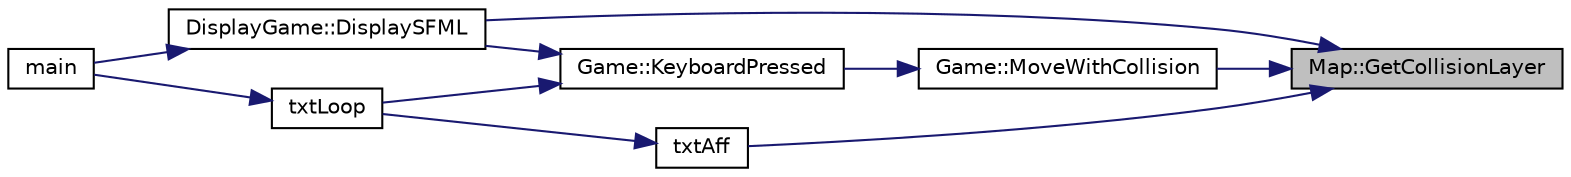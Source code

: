 digraph "Map::GetCollisionLayer"
{
 // LATEX_PDF_SIZE
  bgcolor="transparent";
  edge [fontname="Helvetica",fontsize="10",labelfontname="Helvetica",labelfontsize="10"];
  node [fontname="Helvetica",fontsize="10",shape=record];
  rankdir="RL";
  Node1 [label="Map::GetCollisionLayer",height=0.2,width=0.4,color="black", fillcolor="grey75", style="filled", fontcolor="black",tooltip="Retourne collisionLayers."];
  Node1 -> Node2 [dir="back",color="midnightblue",fontsize="10",style="solid",fontname="Helvetica"];
  Node2 [label="DisplayGame::DisplaySFML",height=0.2,width=0.4,color="black",URL="$classDisplayGame.html#ab3b126865a8753817993063f7f1c2a3f",tooltip=" "];
  Node2 -> Node3 [dir="back",color="midnightblue",fontsize="10",style="solid",fontname="Helvetica"];
  Node3 [label="main",height=0.2,width=0.4,color="black",URL="$main_8cpp.html#a0ddf1224851353fc92bfbff6f499fa97",tooltip=" "];
  Node1 -> Node4 [dir="back",color="midnightblue",fontsize="10",style="solid",fontname="Helvetica"];
  Node4 [label="Game::MoveWithCollision",height=0.2,width=0.4,color="black",URL="$classGame.html#abe59a4dd98dc7ef34141aec822dfc20f",tooltip=" "];
  Node4 -> Node5 [dir="back",color="midnightblue",fontsize="10",style="solid",fontname="Helvetica"];
  Node5 [label="Game::KeyboardPressed",height=0.2,width=0.4,color="black",URL="$classGame.html#a7266c4385f5c306926054fb9f9aa56d1",tooltip=" "];
  Node5 -> Node2 [dir="back",color="midnightblue",fontsize="10",style="solid",fontname="Helvetica"];
  Node5 -> Node6 [dir="back",color="midnightblue",fontsize="10",style="solid",fontname="Helvetica"];
  Node6 [label="txtLoop",height=0.2,width=0.4,color="black",URL="$gameTxt_8cpp.html#a5eeb0d13b5fe5eba2c9d7415842d36d9",tooltip=" "];
  Node6 -> Node3 [dir="back",color="midnightblue",fontsize="10",style="solid",fontname="Helvetica"];
  Node1 -> Node7 [dir="back",color="midnightblue",fontsize="10",style="solid",fontname="Helvetica"];
  Node7 [label="txtAff",height=0.2,width=0.4,color="black",URL="$gameTxt_8cpp.html#a8660cc91c8dc47b28c5bf324284499e9",tooltip=" "];
  Node7 -> Node6 [dir="back",color="midnightblue",fontsize="10",style="solid",fontname="Helvetica"];
}
